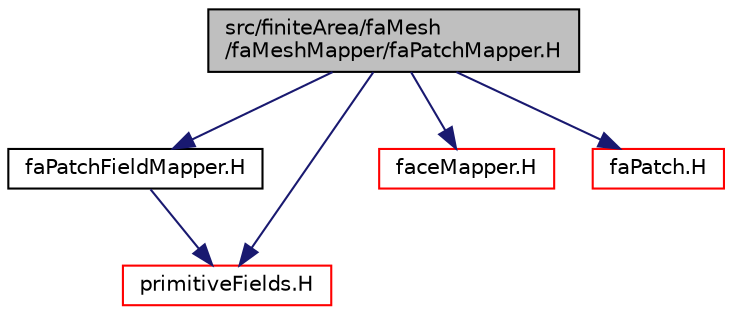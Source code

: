 digraph "src/finiteArea/faMesh/faMeshMapper/faPatchMapper.H"
{
  bgcolor="transparent";
  edge [fontname="Helvetica",fontsize="10",labelfontname="Helvetica",labelfontsize="10"];
  node [fontname="Helvetica",fontsize="10",shape=record];
  Node1 [label="src/finiteArea/faMesh\l/faMeshMapper/faPatchMapper.H",height=0.2,width=0.4,color="black", fillcolor="grey75", style="filled" fontcolor="black"];
  Node1 -> Node2 [color="midnightblue",fontsize="10",style="solid",fontname="Helvetica"];
  Node2 [label="faPatchFieldMapper.H",height=0.2,width=0.4,color="black",URL="$faPatchFieldMapper_8H.html"];
  Node2 -> Node3 [color="midnightblue",fontsize="10",style="solid",fontname="Helvetica"];
  Node3 [label="primitiveFields.H",height=0.2,width=0.4,color="red",URL="$primitiveFields_8H.html",tooltip="Specialisations of Field&lt;T&gt; for scalar, vector and tensor. "];
  Node1 -> Node4 [color="midnightblue",fontsize="10",style="solid",fontname="Helvetica"];
  Node4 [label="faceMapper.H",height=0.2,width=0.4,color="red",URL="$faceMapper_8H.html"];
  Node1 -> Node5 [color="midnightblue",fontsize="10",style="solid",fontname="Helvetica"];
  Node5 [label="faPatch.H",height=0.2,width=0.4,color="red",URL="$faPatch_8H.html"];
  Node1 -> Node3 [color="midnightblue",fontsize="10",style="solid",fontname="Helvetica"];
}
